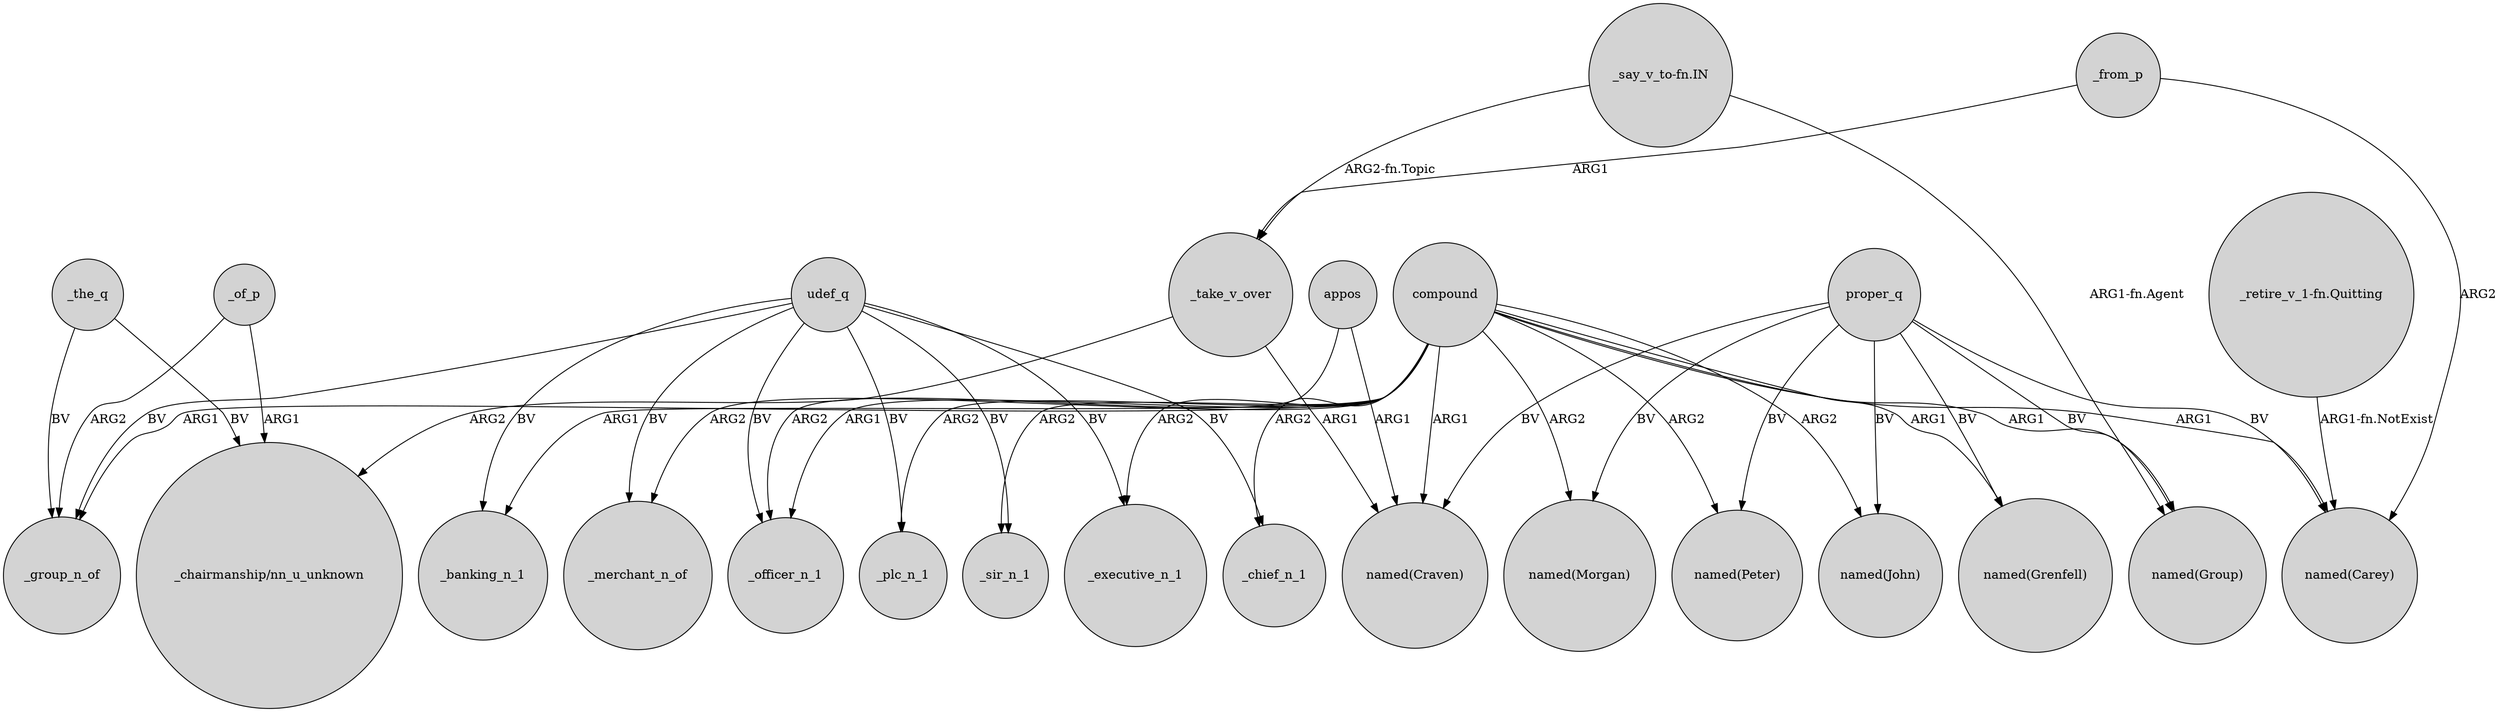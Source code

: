 digraph {
	node [shape=circle style=filled]
	compound -> "named(John)" [label=ARG2]
	udef_q -> _merchant_n_of [label=BV]
	_take_v_over -> "named(Craven)" [label=ARG1]
	udef_q -> _executive_n_1 [label=BV]
	proper_q -> "named(Grenfell)" [label=BV]
	"_retire_v_1-fn.Quitting" -> "named(Carey)" [label="ARG1-fn.NotExist"]
	compound -> _sir_n_1 [label=ARG2]
	proper_q -> "named(Morgan)" [label=BV]
	appos -> "named(Craven)" [label=ARG1]
	_of_p -> _group_n_of [label=ARG2]
	_the_q -> _group_n_of [label=BV]
	proper_q -> "named(Peter)" [label=BV]
	_take_v_over -> "_chairmanship/nn_u_unknown" [label=ARG2]
	_the_q -> "_chairmanship/nn_u_unknown" [label=BV]
	_of_p -> "_chairmanship/nn_u_unknown" [label=ARG1]
	compound -> _chief_n_1 [label=ARG2]
	compound -> "named(Morgan)" [label=ARG2]
	compound -> "named(Group)" [label=ARG1]
	compound -> _officer_n_1 [label=ARG1]
	udef_q -> _sir_n_1 [label=BV]
	appos -> _officer_n_1 [label=ARG2]
	compound -> "named(Peter)" [label=ARG2]
	proper_q -> "named(Craven)" [label=BV]
	compound -> _banking_n_1 [label=ARG1]
	udef_q -> _chief_n_1 [label=BV]
	proper_q -> "named(Carey)" [label=BV]
	udef_q -> _officer_n_1 [label=BV]
	compound -> "named(Grenfell)" [label=ARG1]
	"_say_v_to-fn.IN" -> _take_v_over [label="ARG2-fn.Topic"]
	compound -> "named(Craven)" [label=ARG1]
	_from_p -> "named(Carey)" [label=ARG2]
	udef_q -> _plc_n_1 [label=BV]
	proper_q -> "named(Group)" [label=BV]
	compound -> _merchant_n_of [label=ARG2]
	proper_q -> "named(John)" [label=BV]
	compound -> _executive_n_1 [label=ARG2]
	udef_q -> _banking_n_1 [label=BV]
	compound -> _plc_n_1 [label=ARG2]
	udef_q -> _group_n_of [label=BV]
	compound -> _group_n_of [label=ARG1]
	"_say_v_to-fn.IN" -> "named(Group)" [label="ARG1-fn.Agent"]
	_from_p -> _take_v_over [label=ARG1]
	compound -> "named(Carey)" [label=ARG1]
}

